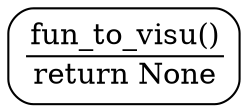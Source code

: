 digraph {
graph [
  rankdir=TB
];
node [
  style=rounded,
  shape=rectangle
];
edge [
  arrowsize=1,
  color=black,
  fontsize=10,
  fontcolor=gray45
];

4372250832 [
  label=<<TABLE BORDER="0" CELLBORDER="0" CELLSPACING="0"><TR><TD>fun_to_visu()</TD></TR><HR/><TR><TD>return None</TD></TR></TABLE>>
];

}
